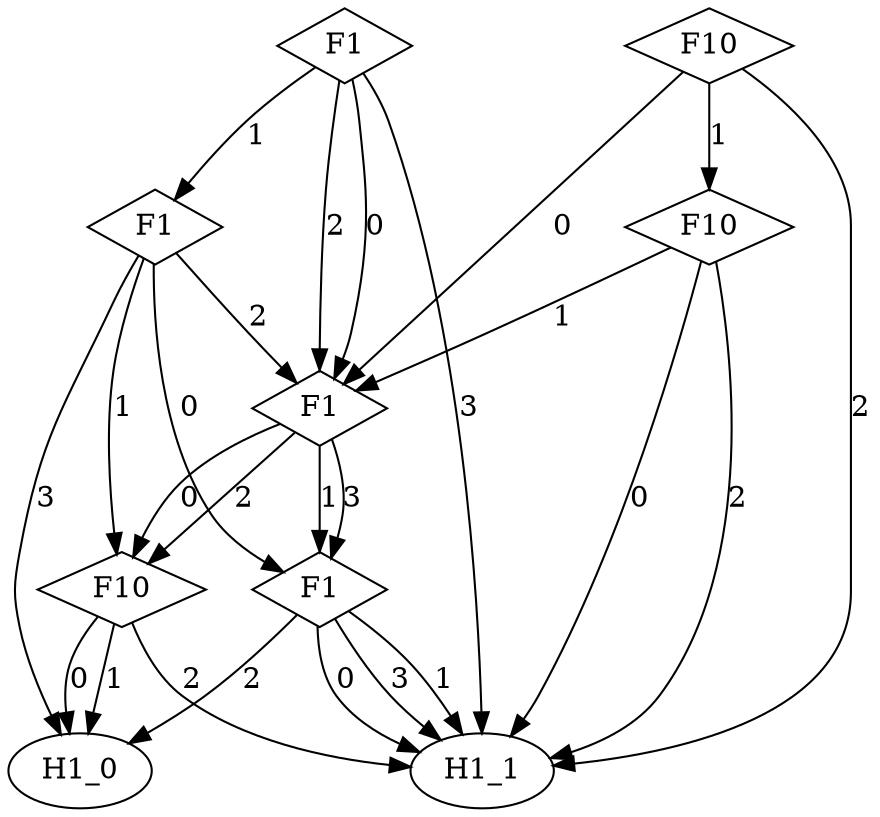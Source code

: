 digraph {
node [label=H1_1,style=""] H1_1
node [label=H1_0,style=""] H1_0
node [label=H1_1,style=""] H1_1
node [label=H1_1,style=""] H1_1
node [label=H1_1,style=""] H1_1
node [label=H1_0,style=""] H1_0
node [label=H1_0,style=""] H1_0
node [label=H1_0,style=""] H1_0
node [label=H1_1,style=""] H1_1
node [label=H1_1,style=""] H1_1
node [label=H1_1,style=""] H1_1
node [label=H1_1,style=""] H1_1
node [label=F1,shape="diamond",style=""] 6
node [label=F10,shape="diamond",style=""] 5
node [label=F1,shape="diamond",style=""] 4
node [label=F1,shape="diamond",style=""] 3
node [label=F10,shape="diamond",style=""] 2
node [label=F10,shape="diamond",style=""] 1
node [label=F1,shape="diamond",style=""] 0

6 -> H1_1 [label="3"]
6 -> H1_0 [label="2"]
6 -> H1_1 [label="1"]
6 -> H1_1 [label="0"]
5 -> H1_1 [label="2"]
5 -> H1_0 [label="1"]
5 -> H1_0 [label="0"]
4 -> 6 [label="3"]
4 -> 5 [label="2"]
4 -> 6 [label="1"]
4 -> 5 [label="0"]
3 -> H1_0 [label="3"]
3 -> 4 [label="2"]
3 -> 5 [label="1"]
3 -> 6 [label="0"]
2 -> H1_1 [label="2"]
2 -> 4 [label="1"]
2 -> H1_1 [label="0"]
1 -> H1_1 [label="2"]
1 -> 2 [label="1"]
1 -> 4 [label="0"]
0 -> H1_1 [label="3"]
0 -> 4 [label="2"]
0 -> 3 [label="1"]
0 -> 4 [label="0"]
}